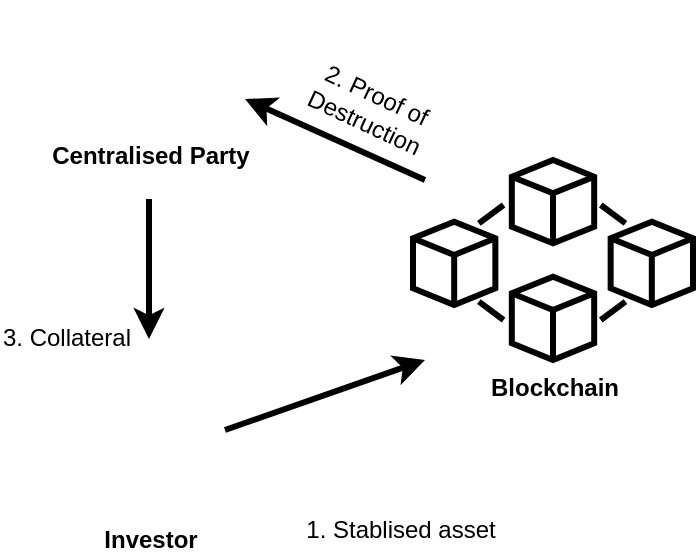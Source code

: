 <mxfile version="12.3.7" type="google" pages="1"><diagram id="-wA9k75862_VJZCEqFk5" name="Page-1"><mxGraphModel dx="1673" dy="855" grid="1" gridSize="10" guides="1" tooltips="1" connect="1" arrows="1" fold="1" page="1" pageScale="1" pageWidth="850" pageHeight="1100" math="0" shadow="0"><root><mxCell id="0"/><mxCell id="1" parent="0"/><mxCell id="YRYZpaSSRny9oyCyc9uI-6" value="1. Stablised asset" style="shape=image;html=1;verticalAlign=top;verticalLabelPosition=bottom;labelBackgroundColor=#ffffff;imageAspect=0;aspect=fixed;image=https://cdn2.iconfinder.com/data/icons/line-hero-essentials/32/Essentials_money_cash-128.png" parent="1" vertex="1"><mxGeometry x="412.5" y="407" width="54" height="54" as="geometry"/></mxCell><mxCell id="YRYZpaSSRny9oyCyc9uI-7" value="3. Collateral" style="shape=image;html=1;verticalAlign=top;verticalLabelPosition=bottom;labelBackgroundColor=#ffffff;imageAspect=0;aspect=fixed;image=https://cdn1.iconfinder.com/data/icons/financial-45/24/diamond-128.png;strokeWidth=1;" parent="1" vertex="1"><mxGeometry x="250" y="320" width="45" height="45" as="geometry"/></mxCell><mxCell id="YRYZpaSSRny9oyCyc9uI-23" value="" style="group;strokeWidth=2;fontStyle=1" parent="1" vertex="1" connectable="0"><mxGeometry x="446.5" y="290" width="140" height="100" as="geometry"/></mxCell><mxCell id="YRYZpaSSRny9oyCyc9uI-12" value="" style="html=1;verticalLabelPosition=bottom;align=center;labelBackgroundColor=#ffffff;verticalAlign=top;strokeWidth=3;strokeColor=#000000;shadow=0;dashed=0;shape=mxgraph.ios7.icons.cube;" parent="YRYZpaSSRny9oyCyc9uI-23" vertex="1"><mxGeometry y="30.833" width="41.176" height="41.667" as="geometry"/></mxCell><mxCell id="YRYZpaSSRny9oyCyc9uI-13" value="" style="html=1;verticalLabelPosition=bottom;align=center;labelBackgroundColor=#ffffff;verticalAlign=top;strokeWidth=3;strokeColor=#000000;shadow=0;dashed=0;shape=mxgraph.ios7.icons.cube;" parent="YRYZpaSSRny9oyCyc9uI-23" vertex="1"><mxGeometry x="49.412" width="41.176" height="41.667" as="geometry"/></mxCell><mxCell id="YRYZpaSSRny9oyCyc9uI-14" value="Blockchain" style="html=1;verticalLabelPosition=bottom;align=center;labelBackgroundColor=#ffffff;verticalAlign=top;strokeWidth=3;strokeColor=#000000;shadow=0;dashed=0;shape=mxgraph.ios7.icons.cube;fontStyle=1" parent="YRYZpaSSRny9oyCyc9uI-23" vertex="1"><mxGeometry x="49.412" y="58.333" width="41.176" height="41.667" as="geometry"/></mxCell><mxCell id="YRYZpaSSRny9oyCyc9uI-15" value="" style="html=1;verticalLabelPosition=bottom;align=center;labelBackgroundColor=#ffffff;verticalAlign=top;strokeWidth=3;strokeColor=#000000;shadow=0;dashed=0;shape=mxgraph.ios7.icons.cube;" parent="YRYZpaSSRny9oyCyc9uI-23" vertex="1"><mxGeometry x="98.824" y="30.833" width="41.176" height="41.667" as="geometry"/></mxCell><mxCell id="YRYZpaSSRny9oyCyc9uI-16" value="" style="endArrow=none;html=1;strokeWidth=3;" parent="YRYZpaSSRny9oyCyc9uI-23" edge="1"><mxGeometry width="50" height="50" relative="1" as="geometry"><mxPoint x="32.941" y="31.667" as="sourcePoint"/><mxPoint x="45.294" y="22.5" as="targetPoint"/></mxGeometry></mxCell><mxCell id="YRYZpaSSRny9oyCyc9uI-20" value="" style="endArrow=none;html=1;strokeWidth=3;" parent="YRYZpaSSRny9oyCyc9uI-23" edge="1"><mxGeometry width="50" height="50" relative="1" as="geometry"><mxPoint x="93.882" y="80" as="sourcePoint"/><mxPoint x="106.235" y="70.833" as="targetPoint"/></mxGeometry></mxCell><mxCell id="YRYZpaSSRny9oyCyc9uI-21" value="" style="endArrow=none;html=1;strokeWidth=3;" parent="YRYZpaSSRny9oyCyc9uI-23" edge="1"><mxGeometry width="50" height="50" relative="1" as="geometry"><mxPoint x="93.882" y="22.5" as="sourcePoint"/><mxPoint x="106.235" y="31.667" as="targetPoint"/></mxGeometry></mxCell><mxCell id="YRYZpaSSRny9oyCyc9uI-22" value="" style="endArrow=none;html=1;strokeWidth=3;" parent="YRYZpaSSRny9oyCyc9uI-23" edge="1"><mxGeometry width="50" height="50" relative="1" as="geometry"><mxPoint x="32.941" y="70.833" as="sourcePoint"/><mxPoint x="45.294" y="80.0" as="targetPoint"/></mxGeometry></mxCell><mxCell id="YRYZpaSSRny9oyCyc9uI-28" value="" style="endArrow=classic;html=1;strokeWidth=3;" parent="1" edge="1"><mxGeometry width="50" height="50" relative="1" as="geometry"><mxPoint x="352.5" y="425" as="sourcePoint"/><mxPoint x="452.5" y="390" as="targetPoint"/></mxGeometry></mxCell><mxCell id="YRYZpaSSRny9oyCyc9uI-30" value="Investor" style="shape=image;html=1;verticalAlign=top;verticalLabelPosition=bottom;labelBackgroundColor=#ffffff;imageAspect=0;aspect=fixed;image=https://cdn0.iconfinder.com/data/icons/elasto-online-store/26/00-ELASTOFONT-STORE-READY_user-128.png;strokeColor=#000000;strokeWidth=1;imageBackground=none;fontStyle=1" parent="1" vertex="1"><mxGeometry x="282.5" y="402" width="64" height="64" as="geometry"/></mxCell><mxCell id="3S2DBSMasl-NBmRXjuGU-5" value="Centralised Party" style="shape=image;html=1;verticalAlign=top;verticalLabelPosition=bottom;labelBackgroundColor=#ffffff;imageAspect=0;aspect=fixed;image=https://cdn0.iconfinder.com/data/icons/elasto-online-store/26/00-ELASTOFONT-STORE-READY_user-128.png;strokeColor=#000000;strokeWidth=1;imageBackground=none;fontStyle=1" parent="1" vertex="1"><mxGeometry x="282.5" y="210" width="64" height="64" as="geometry"/></mxCell><mxCell id="3S2DBSMasl-NBmRXjuGU-2" value="" style="endArrow=classic;html=1;strokeWidth=3;" parent="1" edge="1"><mxGeometry width="50" height="50" relative="1" as="geometry"><mxPoint x="314.5" y="309.5" as="sourcePoint"/><mxPoint x="314.5" y="379.5" as="targetPoint"/></mxGeometry></mxCell><mxCell id="3S2DBSMasl-NBmRXjuGU-9" value="" style="endArrow=classic;html=1;strokeWidth=3;" parent="1" edge="1"><mxGeometry width="50" height="50" relative="1" as="geometry"><mxPoint x="452.5" y="300" as="sourcePoint"/><mxPoint x="362.5" y="259.5" as="targetPoint"/></mxGeometry></mxCell><mxCell id="3S2DBSMasl-NBmRXjuGU-10" value="2. Proof of Destruction" style="text;html=1;strokeColor=none;fillColor=none;align=center;verticalAlign=middle;whiteSpace=wrap;rounded=0;rotation=25;" parent="1" vertex="1"><mxGeometry x="383.5" y="254" width="83" height="20" as="geometry"/></mxCell></root></mxGraphModel></diagram></mxfile>